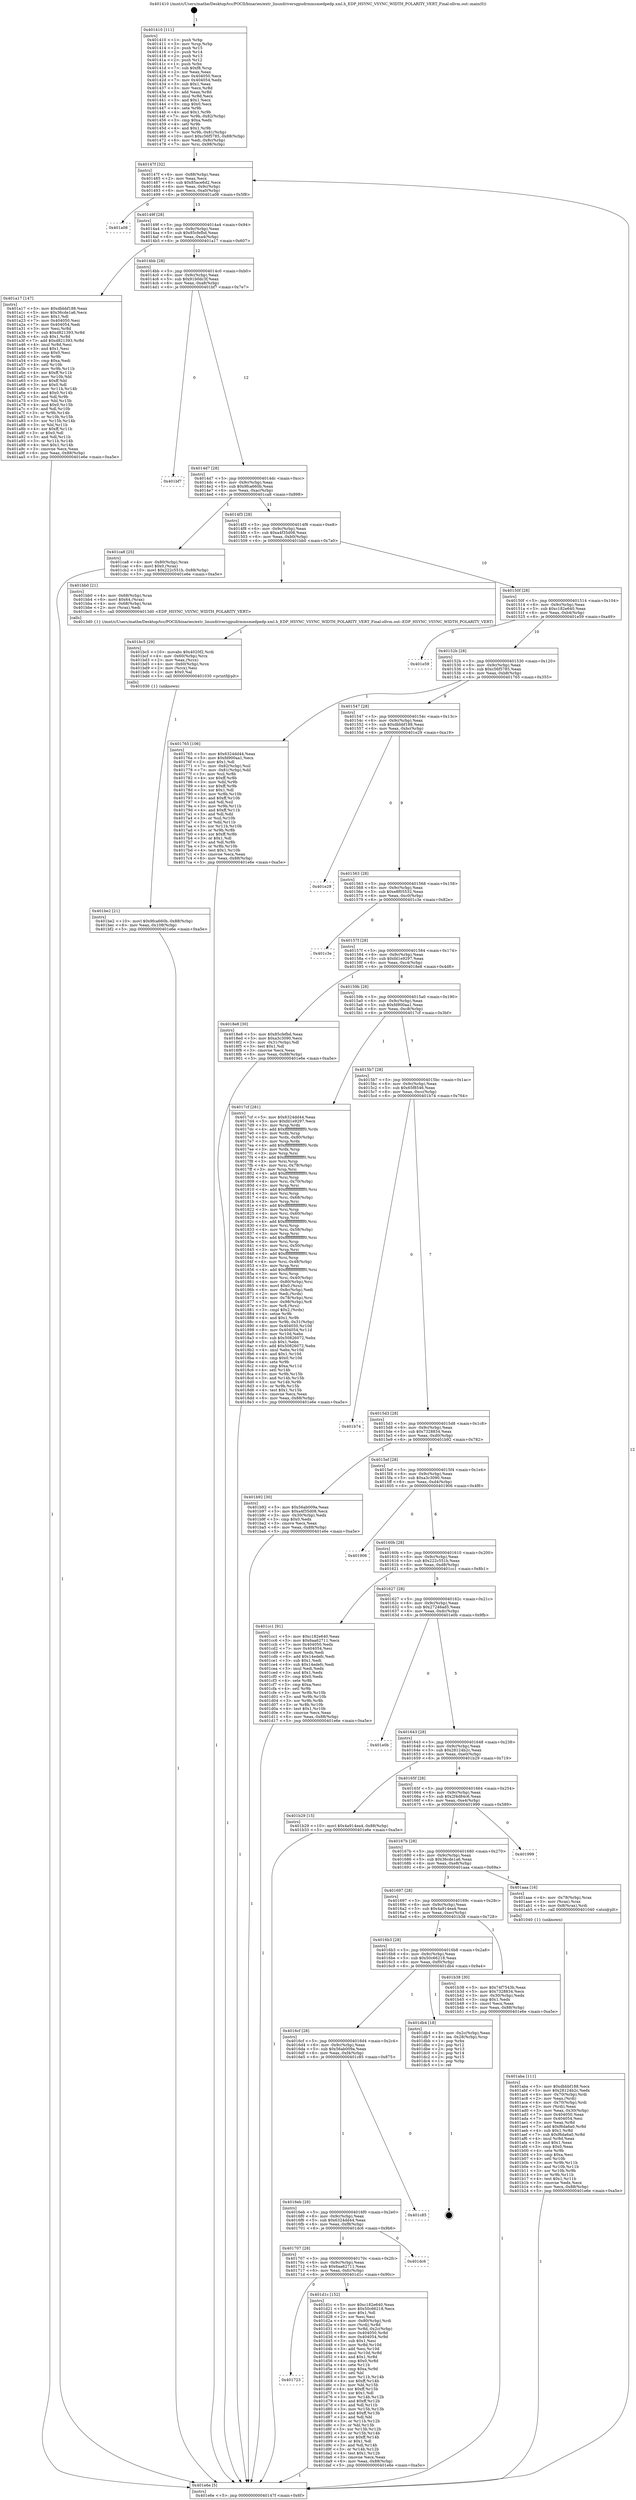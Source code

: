 digraph "0x401410" {
  label = "0x401410 (/mnt/c/Users/mathe/Desktop/tcc/POCII/binaries/extr_linuxdriversgpudrmmsmedpedp.xml.h_EDP_HSYNC_VSYNC_WIDTH_POLARITY_VERT_Final-ollvm.out::main(0))"
  labelloc = "t"
  node[shape=record]

  Entry [label="",width=0.3,height=0.3,shape=circle,fillcolor=black,style=filled]
  "0x40147f" [label="{
     0x40147f [32]\l
     | [instrs]\l
     &nbsp;&nbsp;0x40147f \<+6\>: mov -0x88(%rbp),%eax\l
     &nbsp;&nbsp;0x401485 \<+2\>: mov %eax,%ecx\l
     &nbsp;&nbsp;0x401487 \<+6\>: sub $0x85ace6d2,%ecx\l
     &nbsp;&nbsp;0x40148d \<+6\>: mov %eax,-0x9c(%rbp)\l
     &nbsp;&nbsp;0x401493 \<+6\>: mov %ecx,-0xa0(%rbp)\l
     &nbsp;&nbsp;0x401499 \<+6\>: je 0000000000401a08 \<main+0x5f8\>\l
  }"]
  "0x401a08" [label="{
     0x401a08\l
  }", style=dashed]
  "0x40149f" [label="{
     0x40149f [28]\l
     | [instrs]\l
     &nbsp;&nbsp;0x40149f \<+5\>: jmp 00000000004014a4 \<main+0x94\>\l
     &nbsp;&nbsp;0x4014a4 \<+6\>: mov -0x9c(%rbp),%eax\l
     &nbsp;&nbsp;0x4014aa \<+5\>: sub $0x85cfefbd,%eax\l
     &nbsp;&nbsp;0x4014af \<+6\>: mov %eax,-0xa4(%rbp)\l
     &nbsp;&nbsp;0x4014b5 \<+6\>: je 0000000000401a17 \<main+0x607\>\l
  }"]
  Exit [label="",width=0.3,height=0.3,shape=circle,fillcolor=black,style=filled,peripheries=2]
  "0x401a17" [label="{
     0x401a17 [147]\l
     | [instrs]\l
     &nbsp;&nbsp;0x401a17 \<+5\>: mov $0xdbbbf188,%eax\l
     &nbsp;&nbsp;0x401a1c \<+5\>: mov $0x36cde1a6,%ecx\l
     &nbsp;&nbsp;0x401a21 \<+2\>: mov $0x1,%dl\l
     &nbsp;&nbsp;0x401a23 \<+7\>: mov 0x404050,%esi\l
     &nbsp;&nbsp;0x401a2a \<+7\>: mov 0x404054,%edi\l
     &nbsp;&nbsp;0x401a31 \<+3\>: mov %esi,%r8d\l
     &nbsp;&nbsp;0x401a34 \<+7\>: sub $0xd821393,%r8d\l
     &nbsp;&nbsp;0x401a3b \<+4\>: sub $0x1,%r8d\l
     &nbsp;&nbsp;0x401a3f \<+7\>: add $0xd821393,%r8d\l
     &nbsp;&nbsp;0x401a46 \<+4\>: imul %r8d,%esi\l
     &nbsp;&nbsp;0x401a4a \<+3\>: and $0x1,%esi\l
     &nbsp;&nbsp;0x401a4d \<+3\>: cmp $0x0,%esi\l
     &nbsp;&nbsp;0x401a50 \<+4\>: sete %r9b\l
     &nbsp;&nbsp;0x401a54 \<+3\>: cmp $0xa,%edi\l
     &nbsp;&nbsp;0x401a57 \<+4\>: setl %r10b\l
     &nbsp;&nbsp;0x401a5b \<+3\>: mov %r9b,%r11b\l
     &nbsp;&nbsp;0x401a5e \<+4\>: xor $0xff,%r11b\l
     &nbsp;&nbsp;0x401a62 \<+3\>: mov %r10b,%bl\l
     &nbsp;&nbsp;0x401a65 \<+3\>: xor $0xff,%bl\l
     &nbsp;&nbsp;0x401a68 \<+3\>: xor $0x0,%dl\l
     &nbsp;&nbsp;0x401a6b \<+3\>: mov %r11b,%r14b\l
     &nbsp;&nbsp;0x401a6e \<+4\>: and $0x0,%r14b\l
     &nbsp;&nbsp;0x401a72 \<+3\>: and %dl,%r9b\l
     &nbsp;&nbsp;0x401a75 \<+3\>: mov %bl,%r15b\l
     &nbsp;&nbsp;0x401a78 \<+4\>: and $0x0,%r15b\l
     &nbsp;&nbsp;0x401a7c \<+3\>: and %dl,%r10b\l
     &nbsp;&nbsp;0x401a7f \<+3\>: or %r9b,%r14b\l
     &nbsp;&nbsp;0x401a82 \<+3\>: or %r10b,%r15b\l
     &nbsp;&nbsp;0x401a85 \<+3\>: xor %r15b,%r14b\l
     &nbsp;&nbsp;0x401a88 \<+3\>: or %bl,%r11b\l
     &nbsp;&nbsp;0x401a8b \<+4\>: xor $0xff,%r11b\l
     &nbsp;&nbsp;0x401a8f \<+3\>: or $0x0,%dl\l
     &nbsp;&nbsp;0x401a92 \<+3\>: and %dl,%r11b\l
     &nbsp;&nbsp;0x401a95 \<+3\>: or %r11b,%r14b\l
     &nbsp;&nbsp;0x401a98 \<+4\>: test $0x1,%r14b\l
     &nbsp;&nbsp;0x401a9c \<+3\>: cmovne %ecx,%eax\l
     &nbsp;&nbsp;0x401a9f \<+6\>: mov %eax,-0x88(%rbp)\l
     &nbsp;&nbsp;0x401aa5 \<+5\>: jmp 0000000000401e6e \<main+0xa5e\>\l
  }"]
  "0x4014bb" [label="{
     0x4014bb [28]\l
     | [instrs]\l
     &nbsp;&nbsp;0x4014bb \<+5\>: jmp 00000000004014c0 \<main+0xb0\>\l
     &nbsp;&nbsp;0x4014c0 \<+6\>: mov -0x9c(%rbp),%eax\l
     &nbsp;&nbsp;0x4014c6 \<+5\>: sub $0x91b0dc3f,%eax\l
     &nbsp;&nbsp;0x4014cb \<+6\>: mov %eax,-0xa8(%rbp)\l
     &nbsp;&nbsp;0x4014d1 \<+6\>: je 0000000000401bf7 \<main+0x7e7\>\l
  }"]
  "0x401723" [label="{
     0x401723\l
  }", style=dashed]
  "0x401bf7" [label="{
     0x401bf7\l
  }", style=dashed]
  "0x4014d7" [label="{
     0x4014d7 [28]\l
     | [instrs]\l
     &nbsp;&nbsp;0x4014d7 \<+5\>: jmp 00000000004014dc \<main+0xcc\>\l
     &nbsp;&nbsp;0x4014dc \<+6\>: mov -0x9c(%rbp),%eax\l
     &nbsp;&nbsp;0x4014e2 \<+5\>: sub $0x9fca660b,%eax\l
     &nbsp;&nbsp;0x4014e7 \<+6\>: mov %eax,-0xac(%rbp)\l
     &nbsp;&nbsp;0x4014ed \<+6\>: je 0000000000401ca8 \<main+0x898\>\l
  }"]
  "0x401d1c" [label="{
     0x401d1c [152]\l
     | [instrs]\l
     &nbsp;&nbsp;0x401d1c \<+5\>: mov $0xc182e640,%eax\l
     &nbsp;&nbsp;0x401d21 \<+5\>: mov $0x50c66218,%ecx\l
     &nbsp;&nbsp;0x401d26 \<+2\>: mov $0x1,%dl\l
     &nbsp;&nbsp;0x401d28 \<+2\>: xor %esi,%esi\l
     &nbsp;&nbsp;0x401d2a \<+4\>: mov -0x80(%rbp),%rdi\l
     &nbsp;&nbsp;0x401d2e \<+3\>: mov (%rdi),%r8d\l
     &nbsp;&nbsp;0x401d31 \<+4\>: mov %r8d,-0x2c(%rbp)\l
     &nbsp;&nbsp;0x401d35 \<+8\>: mov 0x404050,%r8d\l
     &nbsp;&nbsp;0x401d3d \<+8\>: mov 0x404054,%r9d\l
     &nbsp;&nbsp;0x401d45 \<+3\>: sub $0x1,%esi\l
     &nbsp;&nbsp;0x401d48 \<+3\>: mov %r8d,%r10d\l
     &nbsp;&nbsp;0x401d4b \<+3\>: add %esi,%r10d\l
     &nbsp;&nbsp;0x401d4e \<+4\>: imul %r10d,%r8d\l
     &nbsp;&nbsp;0x401d52 \<+4\>: and $0x1,%r8d\l
     &nbsp;&nbsp;0x401d56 \<+4\>: cmp $0x0,%r8d\l
     &nbsp;&nbsp;0x401d5a \<+4\>: sete %r11b\l
     &nbsp;&nbsp;0x401d5e \<+4\>: cmp $0xa,%r9d\l
     &nbsp;&nbsp;0x401d62 \<+3\>: setl %bl\l
     &nbsp;&nbsp;0x401d65 \<+3\>: mov %r11b,%r14b\l
     &nbsp;&nbsp;0x401d68 \<+4\>: xor $0xff,%r14b\l
     &nbsp;&nbsp;0x401d6c \<+3\>: mov %bl,%r15b\l
     &nbsp;&nbsp;0x401d6f \<+4\>: xor $0xff,%r15b\l
     &nbsp;&nbsp;0x401d73 \<+3\>: xor $0x1,%dl\l
     &nbsp;&nbsp;0x401d76 \<+3\>: mov %r14b,%r12b\l
     &nbsp;&nbsp;0x401d79 \<+4\>: and $0xff,%r12b\l
     &nbsp;&nbsp;0x401d7d \<+3\>: and %dl,%r11b\l
     &nbsp;&nbsp;0x401d80 \<+3\>: mov %r15b,%r13b\l
     &nbsp;&nbsp;0x401d83 \<+4\>: and $0xff,%r13b\l
     &nbsp;&nbsp;0x401d87 \<+2\>: and %dl,%bl\l
     &nbsp;&nbsp;0x401d89 \<+3\>: or %r11b,%r12b\l
     &nbsp;&nbsp;0x401d8c \<+3\>: or %bl,%r13b\l
     &nbsp;&nbsp;0x401d8f \<+3\>: xor %r13b,%r12b\l
     &nbsp;&nbsp;0x401d92 \<+3\>: or %r15b,%r14b\l
     &nbsp;&nbsp;0x401d95 \<+4\>: xor $0xff,%r14b\l
     &nbsp;&nbsp;0x401d99 \<+3\>: or $0x1,%dl\l
     &nbsp;&nbsp;0x401d9c \<+3\>: and %dl,%r14b\l
     &nbsp;&nbsp;0x401d9f \<+3\>: or %r14b,%r12b\l
     &nbsp;&nbsp;0x401da2 \<+4\>: test $0x1,%r12b\l
     &nbsp;&nbsp;0x401da6 \<+3\>: cmovne %ecx,%eax\l
     &nbsp;&nbsp;0x401da9 \<+6\>: mov %eax,-0x88(%rbp)\l
     &nbsp;&nbsp;0x401daf \<+5\>: jmp 0000000000401e6e \<main+0xa5e\>\l
  }"]
  "0x401ca8" [label="{
     0x401ca8 [25]\l
     | [instrs]\l
     &nbsp;&nbsp;0x401ca8 \<+4\>: mov -0x80(%rbp),%rax\l
     &nbsp;&nbsp;0x401cac \<+6\>: movl $0x0,(%rax)\l
     &nbsp;&nbsp;0x401cb2 \<+10\>: movl $0x222c551b,-0x88(%rbp)\l
     &nbsp;&nbsp;0x401cbc \<+5\>: jmp 0000000000401e6e \<main+0xa5e\>\l
  }"]
  "0x4014f3" [label="{
     0x4014f3 [28]\l
     | [instrs]\l
     &nbsp;&nbsp;0x4014f3 \<+5\>: jmp 00000000004014f8 \<main+0xe8\>\l
     &nbsp;&nbsp;0x4014f8 \<+6\>: mov -0x9c(%rbp),%eax\l
     &nbsp;&nbsp;0x4014fe \<+5\>: sub $0xa4f35d08,%eax\l
     &nbsp;&nbsp;0x401503 \<+6\>: mov %eax,-0xb0(%rbp)\l
     &nbsp;&nbsp;0x401509 \<+6\>: je 0000000000401bb0 \<main+0x7a0\>\l
  }"]
  "0x401707" [label="{
     0x401707 [28]\l
     | [instrs]\l
     &nbsp;&nbsp;0x401707 \<+5\>: jmp 000000000040170c \<main+0x2fc\>\l
     &nbsp;&nbsp;0x40170c \<+6\>: mov -0x9c(%rbp),%eax\l
     &nbsp;&nbsp;0x401712 \<+5\>: sub $0x6aa62711,%eax\l
     &nbsp;&nbsp;0x401717 \<+6\>: mov %eax,-0xfc(%rbp)\l
     &nbsp;&nbsp;0x40171d \<+6\>: je 0000000000401d1c \<main+0x90c\>\l
  }"]
  "0x401bb0" [label="{
     0x401bb0 [21]\l
     | [instrs]\l
     &nbsp;&nbsp;0x401bb0 \<+4\>: mov -0x68(%rbp),%rax\l
     &nbsp;&nbsp;0x401bb4 \<+6\>: movl $0x64,(%rax)\l
     &nbsp;&nbsp;0x401bba \<+4\>: mov -0x68(%rbp),%rax\l
     &nbsp;&nbsp;0x401bbe \<+2\>: mov (%rax),%edi\l
     &nbsp;&nbsp;0x401bc0 \<+5\>: call 00000000004013d0 \<EDP_HSYNC_VSYNC_WIDTH_POLARITY_VERT\>\l
     | [calls]\l
     &nbsp;&nbsp;0x4013d0 \{1\} (/mnt/c/Users/mathe/Desktop/tcc/POCII/binaries/extr_linuxdriversgpudrmmsmedpedp.xml.h_EDP_HSYNC_VSYNC_WIDTH_POLARITY_VERT_Final-ollvm.out::EDP_HSYNC_VSYNC_WIDTH_POLARITY_VERT)\l
  }"]
  "0x40150f" [label="{
     0x40150f [28]\l
     | [instrs]\l
     &nbsp;&nbsp;0x40150f \<+5\>: jmp 0000000000401514 \<main+0x104\>\l
     &nbsp;&nbsp;0x401514 \<+6\>: mov -0x9c(%rbp),%eax\l
     &nbsp;&nbsp;0x40151a \<+5\>: sub $0xc182e640,%eax\l
     &nbsp;&nbsp;0x40151f \<+6\>: mov %eax,-0xb4(%rbp)\l
     &nbsp;&nbsp;0x401525 \<+6\>: je 0000000000401e59 \<main+0xa49\>\l
  }"]
  "0x401dc6" [label="{
     0x401dc6\l
  }", style=dashed]
  "0x401e59" [label="{
     0x401e59\l
  }", style=dashed]
  "0x40152b" [label="{
     0x40152b [28]\l
     | [instrs]\l
     &nbsp;&nbsp;0x40152b \<+5\>: jmp 0000000000401530 \<main+0x120\>\l
     &nbsp;&nbsp;0x401530 \<+6\>: mov -0x9c(%rbp),%eax\l
     &nbsp;&nbsp;0x401536 \<+5\>: sub $0xc56f5785,%eax\l
     &nbsp;&nbsp;0x40153b \<+6\>: mov %eax,-0xb8(%rbp)\l
     &nbsp;&nbsp;0x401541 \<+6\>: je 0000000000401765 \<main+0x355\>\l
  }"]
  "0x4016eb" [label="{
     0x4016eb [28]\l
     | [instrs]\l
     &nbsp;&nbsp;0x4016eb \<+5\>: jmp 00000000004016f0 \<main+0x2e0\>\l
     &nbsp;&nbsp;0x4016f0 \<+6\>: mov -0x9c(%rbp),%eax\l
     &nbsp;&nbsp;0x4016f6 \<+5\>: sub $0x6324dd44,%eax\l
     &nbsp;&nbsp;0x4016fb \<+6\>: mov %eax,-0xf8(%rbp)\l
     &nbsp;&nbsp;0x401701 \<+6\>: je 0000000000401dc6 \<main+0x9b6\>\l
  }"]
  "0x401765" [label="{
     0x401765 [106]\l
     | [instrs]\l
     &nbsp;&nbsp;0x401765 \<+5\>: mov $0x6324dd44,%eax\l
     &nbsp;&nbsp;0x40176a \<+5\>: mov $0xfd900aa1,%ecx\l
     &nbsp;&nbsp;0x40176f \<+2\>: mov $0x1,%dl\l
     &nbsp;&nbsp;0x401771 \<+7\>: mov -0x82(%rbp),%sil\l
     &nbsp;&nbsp;0x401778 \<+7\>: mov -0x81(%rbp),%dil\l
     &nbsp;&nbsp;0x40177f \<+3\>: mov %sil,%r8b\l
     &nbsp;&nbsp;0x401782 \<+4\>: xor $0xff,%r8b\l
     &nbsp;&nbsp;0x401786 \<+3\>: mov %dil,%r9b\l
     &nbsp;&nbsp;0x401789 \<+4\>: xor $0xff,%r9b\l
     &nbsp;&nbsp;0x40178d \<+3\>: xor $0x1,%dl\l
     &nbsp;&nbsp;0x401790 \<+3\>: mov %r8b,%r10b\l
     &nbsp;&nbsp;0x401793 \<+4\>: and $0xff,%r10b\l
     &nbsp;&nbsp;0x401797 \<+3\>: and %dl,%sil\l
     &nbsp;&nbsp;0x40179a \<+3\>: mov %r9b,%r11b\l
     &nbsp;&nbsp;0x40179d \<+4\>: and $0xff,%r11b\l
     &nbsp;&nbsp;0x4017a1 \<+3\>: and %dl,%dil\l
     &nbsp;&nbsp;0x4017a4 \<+3\>: or %sil,%r10b\l
     &nbsp;&nbsp;0x4017a7 \<+3\>: or %dil,%r11b\l
     &nbsp;&nbsp;0x4017aa \<+3\>: xor %r11b,%r10b\l
     &nbsp;&nbsp;0x4017ad \<+3\>: or %r9b,%r8b\l
     &nbsp;&nbsp;0x4017b0 \<+4\>: xor $0xff,%r8b\l
     &nbsp;&nbsp;0x4017b4 \<+3\>: or $0x1,%dl\l
     &nbsp;&nbsp;0x4017b7 \<+3\>: and %dl,%r8b\l
     &nbsp;&nbsp;0x4017ba \<+3\>: or %r8b,%r10b\l
     &nbsp;&nbsp;0x4017bd \<+4\>: test $0x1,%r10b\l
     &nbsp;&nbsp;0x4017c1 \<+3\>: cmovne %ecx,%eax\l
     &nbsp;&nbsp;0x4017c4 \<+6\>: mov %eax,-0x88(%rbp)\l
     &nbsp;&nbsp;0x4017ca \<+5\>: jmp 0000000000401e6e \<main+0xa5e\>\l
  }"]
  "0x401547" [label="{
     0x401547 [28]\l
     | [instrs]\l
     &nbsp;&nbsp;0x401547 \<+5\>: jmp 000000000040154c \<main+0x13c\>\l
     &nbsp;&nbsp;0x40154c \<+6\>: mov -0x9c(%rbp),%eax\l
     &nbsp;&nbsp;0x401552 \<+5\>: sub $0xdbbbf188,%eax\l
     &nbsp;&nbsp;0x401557 \<+6\>: mov %eax,-0xbc(%rbp)\l
     &nbsp;&nbsp;0x40155d \<+6\>: je 0000000000401e29 \<main+0xa19\>\l
  }"]
  "0x401e6e" [label="{
     0x401e6e [5]\l
     | [instrs]\l
     &nbsp;&nbsp;0x401e6e \<+5\>: jmp 000000000040147f \<main+0x6f\>\l
  }"]
  "0x401410" [label="{
     0x401410 [111]\l
     | [instrs]\l
     &nbsp;&nbsp;0x401410 \<+1\>: push %rbp\l
     &nbsp;&nbsp;0x401411 \<+3\>: mov %rsp,%rbp\l
     &nbsp;&nbsp;0x401414 \<+2\>: push %r15\l
     &nbsp;&nbsp;0x401416 \<+2\>: push %r14\l
     &nbsp;&nbsp;0x401418 \<+2\>: push %r13\l
     &nbsp;&nbsp;0x40141a \<+2\>: push %r12\l
     &nbsp;&nbsp;0x40141c \<+1\>: push %rbx\l
     &nbsp;&nbsp;0x40141d \<+7\>: sub $0xf8,%rsp\l
     &nbsp;&nbsp;0x401424 \<+2\>: xor %eax,%eax\l
     &nbsp;&nbsp;0x401426 \<+7\>: mov 0x404050,%ecx\l
     &nbsp;&nbsp;0x40142d \<+7\>: mov 0x404054,%edx\l
     &nbsp;&nbsp;0x401434 \<+3\>: sub $0x1,%eax\l
     &nbsp;&nbsp;0x401437 \<+3\>: mov %ecx,%r8d\l
     &nbsp;&nbsp;0x40143a \<+3\>: add %eax,%r8d\l
     &nbsp;&nbsp;0x40143d \<+4\>: imul %r8d,%ecx\l
     &nbsp;&nbsp;0x401441 \<+3\>: and $0x1,%ecx\l
     &nbsp;&nbsp;0x401444 \<+3\>: cmp $0x0,%ecx\l
     &nbsp;&nbsp;0x401447 \<+4\>: sete %r9b\l
     &nbsp;&nbsp;0x40144b \<+4\>: and $0x1,%r9b\l
     &nbsp;&nbsp;0x40144f \<+7\>: mov %r9b,-0x82(%rbp)\l
     &nbsp;&nbsp;0x401456 \<+3\>: cmp $0xa,%edx\l
     &nbsp;&nbsp;0x401459 \<+4\>: setl %r9b\l
     &nbsp;&nbsp;0x40145d \<+4\>: and $0x1,%r9b\l
     &nbsp;&nbsp;0x401461 \<+7\>: mov %r9b,-0x81(%rbp)\l
     &nbsp;&nbsp;0x401468 \<+10\>: movl $0xc56f5785,-0x88(%rbp)\l
     &nbsp;&nbsp;0x401472 \<+6\>: mov %edi,-0x8c(%rbp)\l
     &nbsp;&nbsp;0x401478 \<+7\>: mov %rsi,-0x98(%rbp)\l
  }"]
  "0x401c85" [label="{
     0x401c85\l
  }", style=dashed]
  "0x401e29" [label="{
     0x401e29\l
  }", style=dashed]
  "0x401563" [label="{
     0x401563 [28]\l
     | [instrs]\l
     &nbsp;&nbsp;0x401563 \<+5\>: jmp 0000000000401568 \<main+0x158\>\l
     &nbsp;&nbsp;0x401568 \<+6\>: mov -0x9c(%rbp),%eax\l
     &nbsp;&nbsp;0x40156e \<+5\>: sub $0xe8f05532,%eax\l
     &nbsp;&nbsp;0x401573 \<+6\>: mov %eax,-0xc0(%rbp)\l
     &nbsp;&nbsp;0x401579 \<+6\>: je 0000000000401c3e \<main+0x82e\>\l
  }"]
  "0x4016cf" [label="{
     0x4016cf [28]\l
     | [instrs]\l
     &nbsp;&nbsp;0x4016cf \<+5\>: jmp 00000000004016d4 \<main+0x2c4\>\l
     &nbsp;&nbsp;0x4016d4 \<+6\>: mov -0x9c(%rbp),%eax\l
     &nbsp;&nbsp;0x4016da \<+5\>: sub $0x56ab009a,%eax\l
     &nbsp;&nbsp;0x4016df \<+6\>: mov %eax,-0xf4(%rbp)\l
     &nbsp;&nbsp;0x4016e5 \<+6\>: je 0000000000401c85 \<main+0x875\>\l
  }"]
  "0x401c3e" [label="{
     0x401c3e\l
  }", style=dashed]
  "0x40157f" [label="{
     0x40157f [28]\l
     | [instrs]\l
     &nbsp;&nbsp;0x40157f \<+5\>: jmp 0000000000401584 \<main+0x174\>\l
     &nbsp;&nbsp;0x401584 \<+6\>: mov -0x9c(%rbp),%eax\l
     &nbsp;&nbsp;0x40158a \<+5\>: sub $0xfd1e9297,%eax\l
     &nbsp;&nbsp;0x40158f \<+6\>: mov %eax,-0xc4(%rbp)\l
     &nbsp;&nbsp;0x401595 \<+6\>: je 00000000004018e8 \<main+0x4d8\>\l
  }"]
  "0x401db4" [label="{
     0x401db4 [18]\l
     | [instrs]\l
     &nbsp;&nbsp;0x401db4 \<+3\>: mov -0x2c(%rbp),%eax\l
     &nbsp;&nbsp;0x401db7 \<+4\>: lea -0x28(%rbp),%rsp\l
     &nbsp;&nbsp;0x401dbb \<+1\>: pop %rbx\l
     &nbsp;&nbsp;0x401dbc \<+2\>: pop %r12\l
     &nbsp;&nbsp;0x401dbe \<+2\>: pop %r13\l
     &nbsp;&nbsp;0x401dc0 \<+2\>: pop %r14\l
     &nbsp;&nbsp;0x401dc2 \<+2\>: pop %r15\l
     &nbsp;&nbsp;0x401dc4 \<+1\>: pop %rbp\l
     &nbsp;&nbsp;0x401dc5 \<+1\>: ret\l
  }"]
  "0x4018e8" [label="{
     0x4018e8 [30]\l
     | [instrs]\l
     &nbsp;&nbsp;0x4018e8 \<+5\>: mov $0x85cfefbd,%eax\l
     &nbsp;&nbsp;0x4018ed \<+5\>: mov $0xa3c3090,%ecx\l
     &nbsp;&nbsp;0x4018f2 \<+3\>: mov -0x31(%rbp),%dl\l
     &nbsp;&nbsp;0x4018f5 \<+3\>: test $0x1,%dl\l
     &nbsp;&nbsp;0x4018f8 \<+3\>: cmovne %ecx,%eax\l
     &nbsp;&nbsp;0x4018fb \<+6\>: mov %eax,-0x88(%rbp)\l
     &nbsp;&nbsp;0x401901 \<+5\>: jmp 0000000000401e6e \<main+0xa5e\>\l
  }"]
  "0x40159b" [label="{
     0x40159b [28]\l
     | [instrs]\l
     &nbsp;&nbsp;0x40159b \<+5\>: jmp 00000000004015a0 \<main+0x190\>\l
     &nbsp;&nbsp;0x4015a0 \<+6\>: mov -0x9c(%rbp),%eax\l
     &nbsp;&nbsp;0x4015a6 \<+5\>: sub $0xfd900aa1,%eax\l
     &nbsp;&nbsp;0x4015ab \<+6\>: mov %eax,-0xc8(%rbp)\l
     &nbsp;&nbsp;0x4015b1 \<+6\>: je 00000000004017cf \<main+0x3bf\>\l
  }"]
  "0x401be2" [label="{
     0x401be2 [21]\l
     | [instrs]\l
     &nbsp;&nbsp;0x401be2 \<+10\>: movl $0x9fca660b,-0x88(%rbp)\l
     &nbsp;&nbsp;0x401bec \<+6\>: mov %eax,-0x108(%rbp)\l
     &nbsp;&nbsp;0x401bf2 \<+5\>: jmp 0000000000401e6e \<main+0xa5e\>\l
  }"]
  "0x4017cf" [label="{
     0x4017cf [281]\l
     | [instrs]\l
     &nbsp;&nbsp;0x4017cf \<+5\>: mov $0x6324dd44,%eax\l
     &nbsp;&nbsp;0x4017d4 \<+5\>: mov $0xfd1e9297,%ecx\l
     &nbsp;&nbsp;0x4017d9 \<+3\>: mov %rsp,%rdx\l
     &nbsp;&nbsp;0x4017dc \<+4\>: add $0xfffffffffffffff0,%rdx\l
     &nbsp;&nbsp;0x4017e0 \<+3\>: mov %rdx,%rsp\l
     &nbsp;&nbsp;0x4017e3 \<+4\>: mov %rdx,-0x80(%rbp)\l
     &nbsp;&nbsp;0x4017e7 \<+3\>: mov %rsp,%rdx\l
     &nbsp;&nbsp;0x4017ea \<+4\>: add $0xfffffffffffffff0,%rdx\l
     &nbsp;&nbsp;0x4017ee \<+3\>: mov %rdx,%rsp\l
     &nbsp;&nbsp;0x4017f1 \<+3\>: mov %rsp,%rsi\l
     &nbsp;&nbsp;0x4017f4 \<+4\>: add $0xfffffffffffffff0,%rsi\l
     &nbsp;&nbsp;0x4017f8 \<+3\>: mov %rsi,%rsp\l
     &nbsp;&nbsp;0x4017fb \<+4\>: mov %rsi,-0x78(%rbp)\l
     &nbsp;&nbsp;0x4017ff \<+3\>: mov %rsp,%rsi\l
     &nbsp;&nbsp;0x401802 \<+4\>: add $0xfffffffffffffff0,%rsi\l
     &nbsp;&nbsp;0x401806 \<+3\>: mov %rsi,%rsp\l
     &nbsp;&nbsp;0x401809 \<+4\>: mov %rsi,-0x70(%rbp)\l
     &nbsp;&nbsp;0x40180d \<+3\>: mov %rsp,%rsi\l
     &nbsp;&nbsp;0x401810 \<+4\>: add $0xfffffffffffffff0,%rsi\l
     &nbsp;&nbsp;0x401814 \<+3\>: mov %rsi,%rsp\l
     &nbsp;&nbsp;0x401817 \<+4\>: mov %rsi,-0x68(%rbp)\l
     &nbsp;&nbsp;0x40181b \<+3\>: mov %rsp,%rsi\l
     &nbsp;&nbsp;0x40181e \<+4\>: add $0xfffffffffffffff0,%rsi\l
     &nbsp;&nbsp;0x401822 \<+3\>: mov %rsi,%rsp\l
     &nbsp;&nbsp;0x401825 \<+4\>: mov %rsi,-0x60(%rbp)\l
     &nbsp;&nbsp;0x401829 \<+3\>: mov %rsp,%rsi\l
     &nbsp;&nbsp;0x40182c \<+4\>: add $0xfffffffffffffff0,%rsi\l
     &nbsp;&nbsp;0x401830 \<+3\>: mov %rsi,%rsp\l
     &nbsp;&nbsp;0x401833 \<+4\>: mov %rsi,-0x58(%rbp)\l
     &nbsp;&nbsp;0x401837 \<+3\>: mov %rsp,%rsi\l
     &nbsp;&nbsp;0x40183a \<+4\>: add $0xfffffffffffffff0,%rsi\l
     &nbsp;&nbsp;0x40183e \<+3\>: mov %rsi,%rsp\l
     &nbsp;&nbsp;0x401841 \<+4\>: mov %rsi,-0x50(%rbp)\l
     &nbsp;&nbsp;0x401845 \<+3\>: mov %rsp,%rsi\l
     &nbsp;&nbsp;0x401848 \<+4\>: add $0xfffffffffffffff0,%rsi\l
     &nbsp;&nbsp;0x40184c \<+3\>: mov %rsi,%rsp\l
     &nbsp;&nbsp;0x40184f \<+4\>: mov %rsi,-0x48(%rbp)\l
     &nbsp;&nbsp;0x401853 \<+3\>: mov %rsp,%rsi\l
     &nbsp;&nbsp;0x401856 \<+4\>: add $0xfffffffffffffff0,%rsi\l
     &nbsp;&nbsp;0x40185a \<+3\>: mov %rsi,%rsp\l
     &nbsp;&nbsp;0x40185d \<+4\>: mov %rsi,-0x40(%rbp)\l
     &nbsp;&nbsp;0x401861 \<+4\>: mov -0x80(%rbp),%rsi\l
     &nbsp;&nbsp;0x401865 \<+6\>: movl $0x0,(%rsi)\l
     &nbsp;&nbsp;0x40186b \<+6\>: mov -0x8c(%rbp),%edi\l
     &nbsp;&nbsp;0x401871 \<+2\>: mov %edi,(%rdx)\l
     &nbsp;&nbsp;0x401873 \<+4\>: mov -0x78(%rbp),%rsi\l
     &nbsp;&nbsp;0x401877 \<+7\>: mov -0x98(%rbp),%r8\l
     &nbsp;&nbsp;0x40187e \<+3\>: mov %r8,(%rsi)\l
     &nbsp;&nbsp;0x401881 \<+3\>: cmpl $0x2,(%rdx)\l
     &nbsp;&nbsp;0x401884 \<+4\>: setne %r9b\l
     &nbsp;&nbsp;0x401888 \<+4\>: and $0x1,%r9b\l
     &nbsp;&nbsp;0x40188c \<+4\>: mov %r9b,-0x31(%rbp)\l
     &nbsp;&nbsp;0x401890 \<+8\>: mov 0x404050,%r10d\l
     &nbsp;&nbsp;0x401898 \<+8\>: mov 0x404054,%r11d\l
     &nbsp;&nbsp;0x4018a0 \<+3\>: mov %r10d,%ebx\l
     &nbsp;&nbsp;0x4018a3 \<+6\>: sub $0x50826072,%ebx\l
     &nbsp;&nbsp;0x4018a9 \<+3\>: sub $0x1,%ebx\l
     &nbsp;&nbsp;0x4018ac \<+6\>: add $0x50826072,%ebx\l
     &nbsp;&nbsp;0x4018b2 \<+4\>: imul %ebx,%r10d\l
     &nbsp;&nbsp;0x4018b6 \<+4\>: and $0x1,%r10d\l
     &nbsp;&nbsp;0x4018ba \<+4\>: cmp $0x0,%r10d\l
     &nbsp;&nbsp;0x4018be \<+4\>: sete %r9b\l
     &nbsp;&nbsp;0x4018c2 \<+4\>: cmp $0xa,%r11d\l
     &nbsp;&nbsp;0x4018c6 \<+4\>: setl %r14b\l
     &nbsp;&nbsp;0x4018ca \<+3\>: mov %r9b,%r15b\l
     &nbsp;&nbsp;0x4018cd \<+3\>: and %r14b,%r15b\l
     &nbsp;&nbsp;0x4018d0 \<+3\>: xor %r14b,%r9b\l
     &nbsp;&nbsp;0x4018d3 \<+3\>: or %r9b,%r15b\l
     &nbsp;&nbsp;0x4018d6 \<+4\>: test $0x1,%r15b\l
     &nbsp;&nbsp;0x4018da \<+3\>: cmovne %ecx,%eax\l
     &nbsp;&nbsp;0x4018dd \<+6\>: mov %eax,-0x88(%rbp)\l
     &nbsp;&nbsp;0x4018e3 \<+5\>: jmp 0000000000401e6e \<main+0xa5e\>\l
  }"]
  "0x4015b7" [label="{
     0x4015b7 [28]\l
     | [instrs]\l
     &nbsp;&nbsp;0x4015b7 \<+5\>: jmp 00000000004015bc \<main+0x1ac\>\l
     &nbsp;&nbsp;0x4015bc \<+6\>: mov -0x9c(%rbp),%eax\l
     &nbsp;&nbsp;0x4015c2 \<+5\>: sub $0x65f8546,%eax\l
     &nbsp;&nbsp;0x4015c7 \<+6\>: mov %eax,-0xcc(%rbp)\l
     &nbsp;&nbsp;0x4015cd \<+6\>: je 0000000000401b74 \<main+0x764\>\l
  }"]
  "0x401bc5" [label="{
     0x401bc5 [29]\l
     | [instrs]\l
     &nbsp;&nbsp;0x401bc5 \<+10\>: movabs $0x4020f2,%rdi\l
     &nbsp;&nbsp;0x401bcf \<+4\>: mov -0x60(%rbp),%rcx\l
     &nbsp;&nbsp;0x401bd3 \<+2\>: mov %eax,(%rcx)\l
     &nbsp;&nbsp;0x401bd5 \<+4\>: mov -0x60(%rbp),%rcx\l
     &nbsp;&nbsp;0x401bd9 \<+2\>: mov (%rcx),%esi\l
     &nbsp;&nbsp;0x401bdb \<+2\>: mov $0x0,%al\l
     &nbsp;&nbsp;0x401bdd \<+5\>: call 0000000000401030 \<printf@plt\>\l
     | [calls]\l
     &nbsp;&nbsp;0x401030 \{1\} (unknown)\l
  }"]
  "0x4016b3" [label="{
     0x4016b3 [28]\l
     | [instrs]\l
     &nbsp;&nbsp;0x4016b3 \<+5\>: jmp 00000000004016b8 \<main+0x2a8\>\l
     &nbsp;&nbsp;0x4016b8 \<+6\>: mov -0x9c(%rbp),%eax\l
     &nbsp;&nbsp;0x4016be \<+5\>: sub $0x50c66218,%eax\l
     &nbsp;&nbsp;0x4016c3 \<+6\>: mov %eax,-0xf0(%rbp)\l
     &nbsp;&nbsp;0x4016c9 \<+6\>: je 0000000000401db4 \<main+0x9a4\>\l
  }"]
  "0x401b74" [label="{
     0x401b74\l
  }", style=dashed]
  "0x4015d3" [label="{
     0x4015d3 [28]\l
     | [instrs]\l
     &nbsp;&nbsp;0x4015d3 \<+5\>: jmp 00000000004015d8 \<main+0x1c8\>\l
     &nbsp;&nbsp;0x4015d8 \<+6\>: mov -0x9c(%rbp),%eax\l
     &nbsp;&nbsp;0x4015de \<+5\>: sub $0x7328834,%eax\l
     &nbsp;&nbsp;0x4015e3 \<+6\>: mov %eax,-0xd0(%rbp)\l
     &nbsp;&nbsp;0x4015e9 \<+6\>: je 0000000000401b92 \<main+0x782\>\l
  }"]
  "0x401b38" [label="{
     0x401b38 [30]\l
     | [instrs]\l
     &nbsp;&nbsp;0x401b38 \<+5\>: mov $0x74f7543b,%eax\l
     &nbsp;&nbsp;0x401b3d \<+5\>: mov $0x7328834,%ecx\l
     &nbsp;&nbsp;0x401b42 \<+3\>: mov -0x30(%rbp),%edx\l
     &nbsp;&nbsp;0x401b45 \<+3\>: cmp $0x1,%edx\l
     &nbsp;&nbsp;0x401b48 \<+3\>: cmovl %ecx,%eax\l
     &nbsp;&nbsp;0x401b4b \<+6\>: mov %eax,-0x88(%rbp)\l
     &nbsp;&nbsp;0x401b51 \<+5\>: jmp 0000000000401e6e \<main+0xa5e\>\l
  }"]
  "0x401b92" [label="{
     0x401b92 [30]\l
     | [instrs]\l
     &nbsp;&nbsp;0x401b92 \<+5\>: mov $0x56ab009a,%eax\l
     &nbsp;&nbsp;0x401b97 \<+5\>: mov $0xa4f35d08,%ecx\l
     &nbsp;&nbsp;0x401b9c \<+3\>: mov -0x30(%rbp),%edx\l
     &nbsp;&nbsp;0x401b9f \<+3\>: cmp $0x0,%edx\l
     &nbsp;&nbsp;0x401ba2 \<+3\>: cmove %ecx,%eax\l
     &nbsp;&nbsp;0x401ba5 \<+6\>: mov %eax,-0x88(%rbp)\l
     &nbsp;&nbsp;0x401bab \<+5\>: jmp 0000000000401e6e \<main+0xa5e\>\l
  }"]
  "0x4015ef" [label="{
     0x4015ef [28]\l
     | [instrs]\l
     &nbsp;&nbsp;0x4015ef \<+5\>: jmp 00000000004015f4 \<main+0x1e4\>\l
     &nbsp;&nbsp;0x4015f4 \<+6\>: mov -0x9c(%rbp),%eax\l
     &nbsp;&nbsp;0x4015fa \<+5\>: sub $0xa3c3090,%eax\l
     &nbsp;&nbsp;0x4015ff \<+6\>: mov %eax,-0xd4(%rbp)\l
     &nbsp;&nbsp;0x401605 \<+6\>: je 0000000000401906 \<main+0x4f6\>\l
  }"]
  "0x401aba" [label="{
     0x401aba [111]\l
     | [instrs]\l
     &nbsp;&nbsp;0x401aba \<+5\>: mov $0xdbbbf188,%ecx\l
     &nbsp;&nbsp;0x401abf \<+5\>: mov $0x28124b2c,%edx\l
     &nbsp;&nbsp;0x401ac4 \<+4\>: mov -0x70(%rbp),%rdi\l
     &nbsp;&nbsp;0x401ac8 \<+2\>: mov %eax,(%rdi)\l
     &nbsp;&nbsp;0x401aca \<+4\>: mov -0x70(%rbp),%rdi\l
     &nbsp;&nbsp;0x401ace \<+2\>: mov (%rdi),%eax\l
     &nbsp;&nbsp;0x401ad0 \<+3\>: mov %eax,-0x30(%rbp)\l
     &nbsp;&nbsp;0x401ad3 \<+7\>: mov 0x404050,%eax\l
     &nbsp;&nbsp;0x401ada \<+7\>: mov 0x404054,%esi\l
     &nbsp;&nbsp;0x401ae1 \<+3\>: mov %eax,%r8d\l
     &nbsp;&nbsp;0x401ae4 \<+7\>: add $0xf6da6a0,%r8d\l
     &nbsp;&nbsp;0x401aeb \<+4\>: sub $0x1,%r8d\l
     &nbsp;&nbsp;0x401aef \<+7\>: sub $0xf6da6a0,%r8d\l
     &nbsp;&nbsp;0x401af6 \<+4\>: imul %r8d,%eax\l
     &nbsp;&nbsp;0x401afa \<+3\>: and $0x1,%eax\l
     &nbsp;&nbsp;0x401afd \<+3\>: cmp $0x0,%eax\l
     &nbsp;&nbsp;0x401b00 \<+4\>: sete %r9b\l
     &nbsp;&nbsp;0x401b04 \<+3\>: cmp $0xa,%esi\l
     &nbsp;&nbsp;0x401b07 \<+4\>: setl %r10b\l
     &nbsp;&nbsp;0x401b0b \<+3\>: mov %r9b,%r11b\l
     &nbsp;&nbsp;0x401b0e \<+3\>: and %r10b,%r11b\l
     &nbsp;&nbsp;0x401b11 \<+3\>: xor %r10b,%r9b\l
     &nbsp;&nbsp;0x401b14 \<+3\>: or %r9b,%r11b\l
     &nbsp;&nbsp;0x401b17 \<+4\>: test $0x1,%r11b\l
     &nbsp;&nbsp;0x401b1b \<+3\>: cmovne %edx,%ecx\l
     &nbsp;&nbsp;0x401b1e \<+6\>: mov %ecx,-0x88(%rbp)\l
     &nbsp;&nbsp;0x401b24 \<+5\>: jmp 0000000000401e6e \<main+0xa5e\>\l
  }"]
  "0x401906" [label="{
     0x401906\l
  }", style=dashed]
  "0x40160b" [label="{
     0x40160b [28]\l
     | [instrs]\l
     &nbsp;&nbsp;0x40160b \<+5\>: jmp 0000000000401610 \<main+0x200\>\l
     &nbsp;&nbsp;0x401610 \<+6\>: mov -0x9c(%rbp),%eax\l
     &nbsp;&nbsp;0x401616 \<+5\>: sub $0x222c551b,%eax\l
     &nbsp;&nbsp;0x40161b \<+6\>: mov %eax,-0xd8(%rbp)\l
     &nbsp;&nbsp;0x401621 \<+6\>: je 0000000000401cc1 \<main+0x8b1\>\l
  }"]
  "0x401697" [label="{
     0x401697 [28]\l
     | [instrs]\l
     &nbsp;&nbsp;0x401697 \<+5\>: jmp 000000000040169c \<main+0x28c\>\l
     &nbsp;&nbsp;0x40169c \<+6\>: mov -0x9c(%rbp),%eax\l
     &nbsp;&nbsp;0x4016a2 \<+5\>: sub $0x4a914ea4,%eax\l
     &nbsp;&nbsp;0x4016a7 \<+6\>: mov %eax,-0xec(%rbp)\l
     &nbsp;&nbsp;0x4016ad \<+6\>: je 0000000000401b38 \<main+0x728\>\l
  }"]
  "0x401cc1" [label="{
     0x401cc1 [91]\l
     | [instrs]\l
     &nbsp;&nbsp;0x401cc1 \<+5\>: mov $0xc182e640,%eax\l
     &nbsp;&nbsp;0x401cc6 \<+5\>: mov $0x6aa62711,%ecx\l
     &nbsp;&nbsp;0x401ccb \<+7\>: mov 0x404050,%edx\l
     &nbsp;&nbsp;0x401cd2 \<+7\>: mov 0x404054,%esi\l
     &nbsp;&nbsp;0x401cd9 \<+2\>: mov %edx,%edi\l
     &nbsp;&nbsp;0x401cdb \<+6\>: add $0x14edefc,%edi\l
     &nbsp;&nbsp;0x401ce1 \<+3\>: sub $0x1,%edi\l
     &nbsp;&nbsp;0x401ce4 \<+6\>: sub $0x14edefc,%edi\l
     &nbsp;&nbsp;0x401cea \<+3\>: imul %edi,%edx\l
     &nbsp;&nbsp;0x401ced \<+3\>: and $0x1,%edx\l
     &nbsp;&nbsp;0x401cf0 \<+3\>: cmp $0x0,%edx\l
     &nbsp;&nbsp;0x401cf3 \<+4\>: sete %r8b\l
     &nbsp;&nbsp;0x401cf7 \<+3\>: cmp $0xa,%esi\l
     &nbsp;&nbsp;0x401cfa \<+4\>: setl %r9b\l
     &nbsp;&nbsp;0x401cfe \<+3\>: mov %r8b,%r10b\l
     &nbsp;&nbsp;0x401d01 \<+3\>: and %r9b,%r10b\l
     &nbsp;&nbsp;0x401d04 \<+3\>: xor %r9b,%r8b\l
     &nbsp;&nbsp;0x401d07 \<+3\>: or %r8b,%r10b\l
     &nbsp;&nbsp;0x401d0a \<+4\>: test $0x1,%r10b\l
     &nbsp;&nbsp;0x401d0e \<+3\>: cmovne %ecx,%eax\l
     &nbsp;&nbsp;0x401d11 \<+6\>: mov %eax,-0x88(%rbp)\l
     &nbsp;&nbsp;0x401d17 \<+5\>: jmp 0000000000401e6e \<main+0xa5e\>\l
  }"]
  "0x401627" [label="{
     0x401627 [28]\l
     | [instrs]\l
     &nbsp;&nbsp;0x401627 \<+5\>: jmp 000000000040162c \<main+0x21c\>\l
     &nbsp;&nbsp;0x40162c \<+6\>: mov -0x9c(%rbp),%eax\l
     &nbsp;&nbsp;0x401632 \<+5\>: sub $0x27246ad5,%eax\l
     &nbsp;&nbsp;0x401637 \<+6\>: mov %eax,-0xdc(%rbp)\l
     &nbsp;&nbsp;0x40163d \<+6\>: je 0000000000401e0b \<main+0x9fb\>\l
  }"]
  "0x401aaa" [label="{
     0x401aaa [16]\l
     | [instrs]\l
     &nbsp;&nbsp;0x401aaa \<+4\>: mov -0x78(%rbp),%rax\l
     &nbsp;&nbsp;0x401aae \<+3\>: mov (%rax),%rax\l
     &nbsp;&nbsp;0x401ab1 \<+4\>: mov 0x8(%rax),%rdi\l
     &nbsp;&nbsp;0x401ab5 \<+5\>: call 0000000000401040 \<atoi@plt\>\l
     | [calls]\l
     &nbsp;&nbsp;0x401040 \{1\} (unknown)\l
  }"]
  "0x401e0b" [label="{
     0x401e0b\l
  }", style=dashed]
  "0x401643" [label="{
     0x401643 [28]\l
     | [instrs]\l
     &nbsp;&nbsp;0x401643 \<+5\>: jmp 0000000000401648 \<main+0x238\>\l
     &nbsp;&nbsp;0x401648 \<+6\>: mov -0x9c(%rbp),%eax\l
     &nbsp;&nbsp;0x40164e \<+5\>: sub $0x28124b2c,%eax\l
     &nbsp;&nbsp;0x401653 \<+6\>: mov %eax,-0xe0(%rbp)\l
     &nbsp;&nbsp;0x401659 \<+6\>: je 0000000000401b29 \<main+0x719\>\l
  }"]
  "0x40167b" [label="{
     0x40167b [28]\l
     | [instrs]\l
     &nbsp;&nbsp;0x40167b \<+5\>: jmp 0000000000401680 \<main+0x270\>\l
     &nbsp;&nbsp;0x401680 \<+6\>: mov -0x9c(%rbp),%eax\l
     &nbsp;&nbsp;0x401686 \<+5\>: sub $0x36cde1a6,%eax\l
     &nbsp;&nbsp;0x40168b \<+6\>: mov %eax,-0xe8(%rbp)\l
     &nbsp;&nbsp;0x401691 \<+6\>: je 0000000000401aaa \<main+0x69a\>\l
  }"]
  "0x401b29" [label="{
     0x401b29 [15]\l
     | [instrs]\l
     &nbsp;&nbsp;0x401b29 \<+10\>: movl $0x4a914ea4,-0x88(%rbp)\l
     &nbsp;&nbsp;0x401b33 \<+5\>: jmp 0000000000401e6e \<main+0xa5e\>\l
  }"]
  "0x40165f" [label="{
     0x40165f [28]\l
     | [instrs]\l
     &nbsp;&nbsp;0x40165f \<+5\>: jmp 0000000000401664 \<main+0x254\>\l
     &nbsp;&nbsp;0x401664 \<+6\>: mov -0x9c(%rbp),%eax\l
     &nbsp;&nbsp;0x40166a \<+5\>: sub $0x2f4d84c6,%eax\l
     &nbsp;&nbsp;0x40166f \<+6\>: mov %eax,-0xe4(%rbp)\l
     &nbsp;&nbsp;0x401675 \<+6\>: je 0000000000401999 \<main+0x589\>\l
  }"]
  "0x401999" [label="{
     0x401999\l
  }", style=dashed]
  Entry -> "0x401410" [label=" 1"]
  "0x40147f" -> "0x401a08" [label=" 0"]
  "0x40147f" -> "0x40149f" [label=" 13"]
  "0x401db4" -> Exit [label=" 1"]
  "0x40149f" -> "0x401a17" [label=" 1"]
  "0x40149f" -> "0x4014bb" [label=" 12"]
  "0x401d1c" -> "0x401e6e" [label=" 1"]
  "0x4014bb" -> "0x401bf7" [label=" 0"]
  "0x4014bb" -> "0x4014d7" [label=" 12"]
  "0x401707" -> "0x401723" [label=" 0"]
  "0x4014d7" -> "0x401ca8" [label=" 1"]
  "0x4014d7" -> "0x4014f3" [label=" 11"]
  "0x401707" -> "0x401d1c" [label=" 1"]
  "0x4014f3" -> "0x401bb0" [label=" 1"]
  "0x4014f3" -> "0x40150f" [label=" 10"]
  "0x4016eb" -> "0x401707" [label=" 1"]
  "0x40150f" -> "0x401e59" [label=" 0"]
  "0x40150f" -> "0x40152b" [label=" 10"]
  "0x4016eb" -> "0x401dc6" [label=" 0"]
  "0x40152b" -> "0x401765" [label=" 1"]
  "0x40152b" -> "0x401547" [label=" 9"]
  "0x401765" -> "0x401e6e" [label=" 1"]
  "0x401410" -> "0x40147f" [label=" 1"]
  "0x401e6e" -> "0x40147f" [label=" 12"]
  "0x4016cf" -> "0x4016eb" [label=" 1"]
  "0x401547" -> "0x401e29" [label=" 0"]
  "0x401547" -> "0x401563" [label=" 9"]
  "0x4016cf" -> "0x401c85" [label=" 0"]
  "0x401563" -> "0x401c3e" [label=" 0"]
  "0x401563" -> "0x40157f" [label=" 9"]
  "0x4016b3" -> "0x4016cf" [label=" 1"]
  "0x40157f" -> "0x4018e8" [label=" 1"]
  "0x40157f" -> "0x40159b" [label=" 8"]
  "0x4016b3" -> "0x401db4" [label=" 1"]
  "0x40159b" -> "0x4017cf" [label=" 1"]
  "0x40159b" -> "0x4015b7" [label=" 7"]
  "0x401cc1" -> "0x401e6e" [label=" 1"]
  "0x4017cf" -> "0x401e6e" [label=" 1"]
  "0x4018e8" -> "0x401e6e" [label=" 1"]
  "0x401a17" -> "0x401e6e" [label=" 1"]
  "0x401ca8" -> "0x401e6e" [label=" 1"]
  "0x4015b7" -> "0x401b74" [label=" 0"]
  "0x4015b7" -> "0x4015d3" [label=" 7"]
  "0x401be2" -> "0x401e6e" [label=" 1"]
  "0x4015d3" -> "0x401b92" [label=" 1"]
  "0x4015d3" -> "0x4015ef" [label=" 6"]
  "0x401bc5" -> "0x401be2" [label=" 1"]
  "0x4015ef" -> "0x401906" [label=" 0"]
  "0x4015ef" -> "0x40160b" [label=" 6"]
  "0x401b92" -> "0x401e6e" [label=" 1"]
  "0x40160b" -> "0x401cc1" [label=" 1"]
  "0x40160b" -> "0x401627" [label=" 5"]
  "0x401b38" -> "0x401e6e" [label=" 1"]
  "0x401627" -> "0x401e0b" [label=" 0"]
  "0x401627" -> "0x401643" [label=" 5"]
  "0x401697" -> "0x4016b3" [label=" 2"]
  "0x401643" -> "0x401b29" [label=" 1"]
  "0x401643" -> "0x40165f" [label=" 4"]
  "0x401bb0" -> "0x401bc5" [label=" 1"]
  "0x40165f" -> "0x401999" [label=" 0"]
  "0x40165f" -> "0x40167b" [label=" 4"]
  "0x401697" -> "0x401b38" [label=" 1"]
  "0x40167b" -> "0x401aaa" [label=" 1"]
  "0x40167b" -> "0x401697" [label=" 3"]
  "0x401aaa" -> "0x401aba" [label=" 1"]
  "0x401aba" -> "0x401e6e" [label=" 1"]
  "0x401b29" -> "0x401e6e" [label=" 1"]
}
